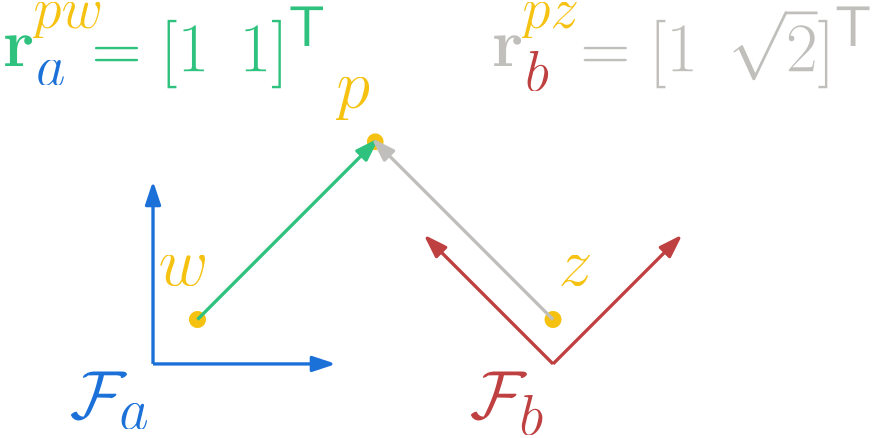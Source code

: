 <?xml version="1.0"?>
<!DOCTYPE ipe SYSTEM "ipe.dtd">
<ipe version="70218" creator="Ipe 7.2.27">
<info created="D:20230527154451" modified="D:20240327200023"/>
<ipestyle name="basic">
<symbol name="arrow/arc(spx)">
<path stroke="sym-stroke" fill="sym-stroke" pen="sym-pen">
0 0 m
-1 0.333 l
-1 -0.333 l
h
</path>
</symbol>
<symbol name="arrow/farc(spx)">
<path stroke="sym-stroke" fill="white" pen="sym-pen">
0 0 m
-1 0.333 l
-1 -0.333 l
h
</path>
</symbol>
<symbol name="arrow/ptarc(spx)">
<path stroke="sym-stroke" fill="sym-stroke" pen="sym-pen">
0 0 m
-1 0.333 l
-0.8 0 l
-1 -0.333 l
h
</path>
</symbol>
<symbol name="arrow/fptarc(spx)">
<path stroke="sym-stroke" fill="white" pen="sym-pen">
0 0 m
-1 0.333 l
-0.8 0 l
-1 -0.333 l
h
</path>
</symbol>
<symbol name="mark/circle(sx)" transformations="translations">
<path fill="sym-stroke">
0.6 0 0 0.6 0 0 e
0.4 0 0 0.4 0 0 e
</path>
</symbol>
<symbol name="mark/disk(sx)" transformations="translations">
<path fill="sym-stroke">
0.6 0 0 0.6 0 0 e
</path>
</symbol>
<symbol name="mark/fdisk(sfx)" transformations="translations">
<group>
<path fill="sym-fill">
0.5 0 0 0.5 0 0 e
</path>
<path fill="sym-stroke" fillrule="eofill">
0.6 0 0 0.6 0 0 e
0.4 0 0 0.4 0 0 e
</path>
</group>
</symbol>
<symbol name="mark/box(sx)" transformations="translations">
<path fill="sym-stroke" fillrule="eofill">
-0.6 -0.6 m
0.6 -0.6 l
0.6 0.6 l
-0.6 0.6 l
h
-0.4 -0.4 m
0.4 -0.4 l
0.4 0.4 l
-0.4 0.4 l
h
</path>
</symbol>
<symbol name="mark/square(sx)" transformations="translations">
<path fill="sym-stroke">
-0.6 -0.6 m
0.6 -0.6 l
0.6 0.6 l
-0.6 0.6 l
h
</path>
</symbol>
<symbol name="mark/fsquare(sfx)" transformations="translations">
<group>
<path fill="sym-fill">
-0.5 -0.5 m
0.5 -0.5 l
0.5 0.5 l
-0.5 0.5 l
h
</path>
<path fill="sym-stroke" fillrule="eofill">
-0.6 -0.6 m
0.6 -0.6 l
0.6 0.6 l
-0.6 0.6 l
h
-0.4 -0.4 m
0.4 -0.4 l
0.4 0.4 l
-0.4 0.4 l
h
</path>
</group>
</symbol>
<symbol name="mark/cross(sx)" transformations="translations">
<group>
<path fill="sym-stroke">
-0.43 -0.57 m
0.57 0.43 l
0.43 0.57 l
-0.57 -0.43 l
h
</path>
<path fill="sym-stroke">
-0.43 0.57 m
0.57 -0.43 l
0.43 -0.57 l
-0.57 0.43 l
h
</path>
</group>
</symbol>
<symbol name="arrow/fnormal(spx)">
<path stroke="sym-stroke" fill="white" pen="sym-pen">
0 0 m
-1 0.333 l
-1 -0.333 l
h
</path>
</symbol>
<symbol name="arrow/pointed(spx)">
<path stroke="sym-stroke" fill="sym-stroke" pen="sym-pen">
0 0 m
-1 0.333 l
-0.8 0 l
-1 -0.333 l
h
</path>
</symbol>
<symbol name="arrow/fpointed(spx)">
<path stroke="sym-stroke" fill="white" pen="sym-pen">
0 0 m
-1 0.333 l
-0.8 0 l
-1 -0.333 l
h
</path>
</symbol>
<symbol name="arrow/linear(spx)">
<path stroke="sym-stroke" pen="sym-pen">
-1 0.333 m
0 0 l
-1 -0.333 l
</path>
</symbol>
<symbol name="arrow/fdouble(spx)">
<path stroke="sym-stroke" fill="white" pen="sym-pen">
0 0 m
-1 0.333 l
-1 -0.333 l
h
-1 0 m
-2 0.333 l
-2 -0.333 l
h
</path>
</symbol>
<symbol name="arrow/double(spx)">
<path stroke="sym-stroke" fill="sym-stroke" pen="sym-pen">
0 0 m
-1 0.333 l
-1 -0.333 l
h
-1 0 m
-2 0.333 l
-2 -0.333 l
h
</path>
</symbol>
<symbol name="arrow/mid-normal(spx)">
<path stroke="sym-stroke" fill="sym-stroke" pen="sym-pen">
0.5 0 m
-0.5 0.333 l
-0.5 -0.333 l
h
</path>
</symbol>
<symbol name="arrow/mid-fnormal(spx)">
<path stroke="sym-stroke" fill="white" pen="sym-pen">
0.5 0 m
-0.5 0.333 l
-0.5 -0.333 l
h
</path>
</symbol>
<symbol name="arrow/mid-pointed(spx)">
<path stroke="sym-stroke" fill="sym-stroke" pen="sym-pen">
0.5 0 m
-0.5 0.333 l
-0.3 0 l
-0.5 -0.333 l
h
</path>
</symbol>
<symbol name="arrow/mid-fpointed(spx)">
<path stroke="sym-stroke" fill="white" pen="sym-pen">
0.5 0 m
-0.5 0.333 l
-0.3 0 l
-0.5 -0.333 l
h
</path>
</symbol>
<symbol name="arrow/mid-double(spx)">
<path stroke="sym-stroke" fill="sym-stroke" pen="sym-pen">
1 0 m
0 0.333 l
0 -0.333 l
h
0 0 m
-1 0.333 l
-1 -0.333 l
h
</path>
</symbol>
<symbol name="arrow/mid-fdouble(spx)">
<path stroke="sym-stroke" fill="white" pen="sym-pen">
1 0 m
0 0.333 l
0 -0.333 l
h
0 0 m
-1 0.333 l
-1 -0.333 l
h
</path>
</symbol>
<anglesize name="22.5 deg" value="22.5"/>
<anglesize name="30 deg" value="30"/>
<anglesize name="45 deg" value="45"/>
<anglesize name="60 deg" value="60"/>
<anglesize name="90 deg" value="90"/>
<arrowsize name="large" value="10"/>
<arrowsize name="small" value="5"/>
<arrowsize name="tiny" value="3"/>
<color name="blue" value="0 0 1"/>
<color name="brown" value="0.647 0.165 0.165"/>
<color name="darkblue" value="0 0 0.545"/>
<color name="darkcyan" value="0 0.545 0.545"/>
<color name="darkgray" value="0.663"/>
<color name="darkgreen" value="0 0.392 0"/>
<color name="darkmagenta" value="0.545 0 0.545"/>
<color name="darkorange" value="1 0.549 0"/>
<color name="darkred" value="0.545 0 0"/>
<color name="gold" value="1 0.843 0"/>
<color name="gray" value="0.745"/>
<color name="green" value="0 1 0"/>
<color name="lightblue" value="0.678 0.847 0.902"/>
<color name="lightcyan" value="0.878 1 1"/>
<color name="lightgray" value="0.827"/>
<color name="lightgreen" value="0.565 0.933 0.565"/>
<color name="lightyellow" value="1 1 0.878"/>
<color name="navy" value="0 0 0.502"/>
<color name="orange" value="1 0.647 0"/>
<color name="pink" value="1 0.753 0.796"/>
<color name="purple" value="0.627 0.125 0.941"/>
<color name="red" value="1 0 0"/>
<color name="seagreen" value="0.18 0.545 0.341"/>
<color name="turquoise" value="0.251 0.878 0.816"/>
<color name="violet" value="0.933 0.51 0.933"/>
<color name="yellow" value="1 1 0"/>
<dashstyle name="dash dot dotted" value="[4 2 1 2 1 2] 0"/>
<dashstyle name="dash dotted" value="[4 2 1 2] 0"/>
<dashstyle name="dashed" value="[4] 0"/>
<dashstyle name="dotted" value="[1 3] 0"/>
<gridsize name="10 pts (~3.5 mm)" value="10"/>
<gridsize name="14 pts (~5 mm)" value="14"/>
<gridsize name="16 pts (~6 mm)" value="16"/>
<gridsize name="20 pts (~7 mm)" value="20"/>
<gridsize name="28 pts (~10 mm)" value="28"/>
<gridsize name="32 pts (~12 mm)" value="32"/>
<gridsize name="4 pts" value="4"/>
<gridsize name="56 pts (~20 mm)" value="56"/>
<gridsize name="8 pts (~3 mm)" value="8"/>
<opacity name="10%" value="0.1"/>
<opacity name="30%" value="0.3"/>
<opacity name="50%" value="0.5"/>
<opacity name="75%" value="0.75"/>
<pen name="fat" value="1.2"/>
<pen name="heavier" value="0.8"/>
<pen name="ultrafat" value="2"/>
<symbolsize name="large" value="5"/>
<symbolsize name="small" value="2"/>
<symbolsize name="tiny" value="1.1"/>
<textsize name="Huge" value="\Huge"/>
<textsize name="LARGE" value="\LARGE"/>
<textsize name="Large" value="\Large"/>
<textsize name="footnote" value="\footnotesize"/>
<textsize name="huge" value="\huge"/>
<textsize name="large" value="\large"/>
<textsize name="script" value="\scriptsize"/>
<textsize name="small" value="\small"/>
<textsize name="tiny" value="\tiny"/>
<textstyle name="center" begin="\begin{center}" end="\end{center}"/>
<textstyle name="item" begin="\begin{itemize}\item{}" end="\end{itemize}"/>
<textstyle name="itemize" begin="\begin{itemize}" end="\end{itemize}"/>
<tiling name="falling" angle="-60" step="4" width="1"/>
<tiling name="rising" angle="30" step="4" width="1"/>
</ipestyle>
<ipestyle name="master-preamble">
<preamble>


% Package list
\usepackage[top=1.0in, bottom=1.0in, left=1.0in, right=1.0in]{geometry}
\usepackage{amsmath}
\usepackage{amssymb}
\usepackage{amsthm}
\usepackage{bm}
\usepackage{mathrsfs}
\usepackage{graphicx}
\usepackage{epsfig}
\usepackage{subcaption}
\usepackage{enumerate}
\usepackage{cite}
\usepackage{setspace}
\doublespacing
\usepackage{cancel}
\usepackage[toc,page]{appendix}
\usepackage{color}
\usepackage{wrapfig}
\usepackage{xspace}
\usepackage{paralist}
\usepackage[colorlinks, citecolor=black, linkcolor=black, linktocpage=true, hidelinks]{hyperref}
\usepackage{cleveref}
% TH: Format cref and Cref commands
\crefformat{equation}{(#2#1#3)}
\Crefformat{equation}{Equation~(#2#1#3)}
\usepackage{bookmark}
\usepackage[printonlyused]{acronym}
\usepackage{titlesec}
\usepackage{parskip}
\usepackage{times}
\usepackage{array}
\usepackage{stfloats}
\usepackage{framed}
\usepackage{multirow}
\usepackage{accents}
\usepackage{siunitx}
\usepackage{float}
\usepackage{nomencl}
\usepackage{mathtools}
\usepackage{listings}
\usepackage{algorithm}
\usepackage{algpseudocode}
\usepackage{hyperref}
\hypersetup{
	colorlinks=true,
	linkcolor=blue,
}
\usepackage{underscore}

% Custom commands
\newcommand{\ignore}[1]{}
\newcommand{\etal}[0]{{\em et~al.\@}\xspace}
\newcommand{\eg}[0]{{e.g.\@}\xspace}
\newcommand{\ie}[0]{{i.e.\@}\xspace}
\newcommand{\colour}[2]{\color{#1}{#2}\color{black}\xspace} % : red, green, blue, cyan, magenta, yellow, black, gray, white, darkgray, lightgray, brown, lime, olive, orange, pink, purple, teal, violet.
\newcommand{\thline}{\begin{center} \rule{\linewidth}{0.5mm} \\ \end{center}}
\newcommand{\wrt}{w.r.t.\xspace}

%% Operators
\newcommand{\norm}[1]{\left\Vert#1\right\Vert} % Norm
\newcommand{\abs}[1]{\left\vert#1\right\vert} % Absolute value
\newcommand{\pd}[2]{{\frac{\partial #1}{\partial #2}}} % Partial derivative
\newcommand{\mc}[1]{\mathcal{#1}}  

%% Matrix shortcuts
%\newcommand{\bbm}{\begin{bmatrix}}
%\newcommand{\ebm}{\end{bmatrix}}
\newcommand{\bma}[1]{\left[\begin{array}{#1}}
	\newcommand{\ema}{\end{array}\right]}

% Basic bold for letters and symbols
\DeclareMathAlphabet{\mbf}{OT1}{ptm}{b}{n}
\newcommand{\mbs}[1]{{\boldsymbol{#1}}}
\newcommand{\mbm}[1]{ \textbf{\textit{#1}} } % {\bm #1}
\newcommand{\mbc}[1]{ \boldsymbol{\mathcal{#1}} } 

% helper bold symbols
\newcommand{\mbsdot}[1]{{\dot{\boldsymbol{#1}}}}
\newcommand{\mbsbar}[1]{{\bar{\boldsymbol{#1}}}}
\newcommand{\mbshat}[1]{{\hat{\boldsymbol{#1}}}}
\newcommand{\mbsvec}[1]{{\underrightarrow{\boldsymbol{#1}}}}
\newcommand{\mbsdel}[1]{{\delta {\boldsymbol{#1}}}}
\newcommand{\mbstilde}[1]{{\tilde{\boldsymbol{#1}}}}
\newcommand{\mbfdot}[1]{{\dot{\mbf{#1}}}}
\newcommand{\mbfbar}[1]{{\bar{\mbf{#1}}}}
\newcommand{\mbfhat}[1]{{\hat{\mbf{#1}}}}
\newcommand{\mbfvec}[1]{{\underrightarrow{\mbf{#1}}}}
\newcommand{\mbfdel}[1]{{\delta{\mbf{#1}}}}
\newcommand{\mbftilde}[1]{{\tilde{\mbf{#1}}}}

% A reference frame definition
\newcommand{\rframe}[1]{{\ensuremath \underrightarrow{\mathcal{F}}_{#1}}}
\newcommand{\vectrix}[1]{\ensuremath \underrightarrow{\boldsymbol{\mathcal{F}}}_{#1}}
\newcommand{\nvectrix}{{\ensuremath \underrightarrow{\boldsymbol{\mathcal{O}}}}}
%\def\dota{{\raisebox{-2pt}{\LARGE $\cdot$}}}
%\def\dotb{{\raisebox{-0.6ex}{ \kern0.2ex\raisebox{0.8ex}{\tiny $\circ$}}}}
%\def\ddota{{\raisebox{-0.6ex}{ \raise0.2ex\hbox{ \LARGE $\cdot\hspace*{-0.2ex}\cdot$}}}}
%\def\ddotb{{\raisebox{-0.6ex}{ \kern0.2ex\raisebox{0.8ex}{\tiny $\circ\circ$}}}}
\def\fdota{{\raisebox{-2pt}{\LARGE $\cdot$}}}
% \def\fdotb{{\raisebox{-0.6ex}{ \kern0.2ex\raisebox{0.8ex}{\tiny $\circ$}}}}
\def\fdotb{{\raisebox{-0.6ex}{ \kern0.2ex\raisebox{0.8ex}{\tiny $\hspace*{-1ex}\circ$}}}}
% \def\fddota{{\raisebox{-0.6ex}{ \raise0.2ex\hbox{ \LARGE $\cdot\hspace*{-0.2ex}\cdot$}}}}
\def\fddota{{\raisebox{-2pt}{\LARGE $\cdot\hspace*{-0.2ex}\cdot$}}}
% \def\fddotb{{\raisebox{-0.6ex}{ \kern0.2ex\raisebox{0.8ex}{\tiny $\circ\circ$}}}}
\def\fddotb{{\raisebox{-0.6ex}{ \kern0.2ex\raisebox{0.8ex}{\tiny $\hspace*{-1ex}\circ\circ$}}}}
% \newcommand{\fdot}[1]{{\fdota{#1}}}
% \newcommand{\dota}[1]{ {#1}^{ \mbox{ \LARGE $\cdot$} } }
% \newcommand{\fdot}[1]{{^{\fdota{\mbox{\footnotesize${#1}$}}}}}
\newcommand{\fdot}[1]{{^{\fdota{\mbox{\scriptsize${#1}$}}}}}
% \newcommand{\fddot}[1]{{^{\fddota{\mbox{\footnotesize${#1}$}}}}}
\newcommand{\fddot}[1]{{^{\fddota{\mbox{\scriptsize${#1}$}}}}}
\newcommand{\pspace}{\mathbb{P}} 
\newcommand{\vecnorm}[1]{||{\underrightarrow{{#1}}}||_2}


\newcommand{\p}{\partial}
\newcommand{\f}{\frac}
\newcommand{\smallf}[2]{\mbox{$\textstyle{\frac{#1}{#2}}$}}
% \newcommand{\innerp}[3]{\left\langle #1,#2 \right\rangle_{#3}}
\newcommand{\innerp}[2]{\left\langle #1 , #2 \right\rangle}
% \newcommand{\norm}[2]{\left| #1 \right|_{#2}}
\newcommand{\ura}[1]{{\underrightarrow{{#1}}}}
\newcommand{\dt}{\mathrm{d}t} 
\newcommand{\dee}{\textrm{d}}
\newcommand{\mcL}[1]{\mathcal{L}\left\{#1\right\}}
% \newcommand{\ubar}[1]{\stackunder[1.2pt]{$#1$}{\rule{.8ex}{.075ex}}}
\newcommand{\ubar}[1]{\underaccent{\bar}{#1}}


\newcommand{\trans}{{\ensuremath{\mathsf{T}}}} % transpose
\newcommand{\herm}{{\ensuremath{\mathsf{H}}}} % 
% \newcommand{\utimes}{{\ensuremath{\mathsf{v}}}} % 
\newcommand{\utimes}{ {\raisebox{-0.6ex}{ \kern-1.0ex\raisebox{0.6ex}{ \small $\mathsf{v}$}}} } % 
\newcommand{\fouriert}[1]{ \texttt{F} \left\{ {#1} \right\} } % ourier transform
\newcommand{\invfouriert}[1]{ \texttt{F}^{-1} \left\{ {#1} \right\} } % inverse % Fourier transform
\newcommand{\laplacet}[1]{ \texttt{L} \left\{ {#1} \right\} } % 
\newcommand{\invlaplacet}[1]{ \texttt{L}^{-1} \left\{ {#1} \right\} } % 
\newcommand{\trace}{ {\ensuremath{\mathrm{tr}}} } % \trace
\newcommand{\rk}{{\ensuremath{\mathrm{rk}}}} % rank
\newcommand{\cone}{{\ensuremath{\mathrm{cone}}}}
% \newcommand{\exp}[1]{  \ensuremath{\mathrm{exp}} \left( {#1} \right) }
% \newcommand{\span}{ {\ensuremath{\mathrm{span}}} }

\newcommand{\onehalf}{\mbox{$\textstyle{\frac{1}{2}}$}}
\newcommand{\onequarter}{\mbox{$\textstyle{\frac{1}{4}}$}}
\newcommand{\invtwopi}{\mbox{$\textstyle{\frac{1}{2 \pi}}$}} 
\newcommand{\beq}{\begin{equation}}
\newcommand{\eeq}{\end{equation}}
\newcommand{\bdis}{\begin{displaymath}}
\newcommand{\edis}{\end{displaymath}}
\newcommand{\beqarray}{\begin{eqnarray}}
\newcommand{\eeqarray}{\end{eqnarray}}
\newcommand{\beqarraynn}{\begin{eqnarray*}}
	\newcommand{\eeqarraynn}{\end{eqnarray*}}

\renewcommand{\theenumii}{\arabic{enumii}}
\renewcommand{\labelenumii}{\theenumi.\theenumii.}
\makeatletter
\renewcommand{\p@enumii}{\theenumi.}
\makeatother
%\renewcommand{\labelenumi}{\arabic{enumi}.}
%\renewcommand{\labelenumii}{\labelenumi\arabic{enumii}}
%\renewcommand{\labelenumiii}{\labelenumii.\arabic{enumiii}}

\newenvironment{packed_enum}{
	\begin{enumerate}
		\setlength{\itemsep}{1pt}
		\setlength{\parskip}{0pt}
		\setlength{\parsep}{0pt}
	}{\end{enumerate}}

\newenvironment{packed_itemize}{
	\begin{itemize}
		\setlength{\itemsep}{1pt}
		\setlength{\parskip}{0pt}
		\setlength{\parsep}{0pt}
	}{\end{itemize}}

\usepackage{fancyhdr, lastpage}
\pagestyle{fancy}
\lhead{}
% \chead{\small Page \thepage\ of \pageref{LastPage}} 
\rhead{} 
\chead{} 
\cfoot{}
\rfoot{\small Page \thepage\ of \pageref{LastPage}}
\renewcommand{\headrulewidth}{0.0pt} 
\renewcommand{\footrulewidth}{0.75pt}

% Custom Environments such as Theorems, Lemmas, etc.
\theoremstyle{definition} % This causes the text to be normal text, rather then italic
\newtheorem{theorem}{Theorem}[section] % [section] % [chapter]
\newtheorem{lemma}{Lemma}[section] % [section]
\newtheorem{proposition}{Proposition}[section] % [section]
\newtheorem{corollary}{Corollary}[section] % [section]
\newtheorem{example}{Example}[section] % [section]
\newtheorem{definition}{Definition}[section] % [section]
\newtheorem{remark}{Remark}[section] % [section]
\newtheorem{property}{Property}[section] % [section]
\newtheorem{falgorithm}{Algorithm}[section] % [section]

% To have \subsubsubsection be numbered, and appear in TOC.
\setcounter{secnumdepth}{5}
\setcounter{tocdepth}{5}


%%%%%%%%%%%%%%%%%%%%%%%%%%%%%%%%%%%%%%%%%%%%%%%%%%%%%%%
% TH ADDITIONS

\DeclareMathOperator{\dcmToRotn}{dcm2rotnVec}
\newcommand{\Expect}{\mathrm{E}}
\newcommand{\Var}{\mathrm{Var}}
\newcommand{\Cov}{\mathrm{Cov}}

\DeclareMathOperator*{\argmax}{arg\,max}
\DeclareMathOperator*{\argmin}{arg\,min}

%%%%%%%%%%%%%%%%%%%%%%%%%%%%%%%%%%%%%%%%%%%%%%%%%%%%%%%

% Computer code
\newcommand{\code}[1]{\texttt{#1}}	

% Environment for printing lines of code
\definecolor{codegreen}{rgb}{0,0.6,0}
\definecolor{codegray}{rgb}{0.5,0.5,0.5}
\definecolor{codepurple}{rgb}{0.58,0,0.82}
\definecolor{backcolour}{rgb}{0.95,0.95,0.92}

% TODO: Make this accep and optional width argument.
% See:https://tex.stackexchange.com/questions/83614/set-horizontal-width-on-custom-listings-environment

\lstdefinestyle{mystyle}{
	backgroundcolor=\color{backcolour},   
	commentstyle=\color{codegreen},
	keywordstyle=\color{magenta},
	numberstyle=\tiny\color{codegray},
	stringstyle=\color{codepurple},
	basicstyle=\footnotesize,
	breakatwhitespace=false,         
	breaklines=true,                 
	captionpos=b,                    
	keepspaces=true,                 
	numbers=left,                    
	numbersep=5pt,                  
	showspaces=false,                
	showstringspaces=false,
	showtabs=false,                  
	tabsize=2
}

\lstset{style=mystyle}

</preamble>
</ipestyle>
<page>
<layer name="frame_a"/>
<layer name="frame_b"/>
<layer name="transform"/>
<view layers="frame_a frame_b" active="frame_b"/>
<path layer="frame_a" matrix="1 0 0 1 48 -16" stroke="0.11 0.443 0.847" pen="fat" arrow="normal/normal">
128 576 m
192 576 l
</path>
<path matrix="1 0 0 1 48 -16" stroke="0.11 0.443 0.847" pen="fat" arrow="normal/normal">
128 576 m
128 640 l
</path>
<text matrix="1 0 0 1 33.999 -19.652" transformations="translations" pos="112 560" stroke="0.11 0.443 0.847" type="label" width="28.934" height="16.936" depth="3.72" valign="baseline" size="Huge" style="math">\mathcal{F}_{a}</text>
<use matrix="1 0 0 1 0 64" name="mark/disk(sx)" pos="192 512" size="large" stroke="0.961 0.761 0.067"/>
<use matrix="1 0 0 1 0 64" name="mark/disk(sx)" pos="192 512" size="large" stroke="0.961 0.761 0.067"/>
<text matrix="1 0 0 1 129.999 92.348" transformations="translations" pos="112 560" stroke="0.961 0.761 0.067" type="label" width="12.181" height="10.672" depth="4.82" valign="baseline" size="Huge" style="math">p</text>
<use matrix="1 0 0 1 64 128" name="mark/disk(sx)" pos="192 512" size="large" stroke="0.961 0.761 0.067"/>
<path matrix="0.5 0 0 1 96 64" stroke="0.18 0.761 0.494" pen="fat" arrow="normal/normal">
192 512 m
320 576 l
</path>
<path layer="frame_b" matrix="0.707107 0.707107 -0.707107 0.707107 636.784 62.1968" stroke="0.749 0.251 0.251" pen="fat" arrow="normal/normal">
128 576 m
192 576 l
</path>
<path matrix="0.707107 0.707107 -0.707107 0.707107 636.784 62.1968" stroke="0.749 0.251 0.251" pen="fat" arrow="normal/normal">
128 576 m
128 640 l
</path>
<text matrix="1 0 0 1 177.999 -19.652" transformations="translations" pos="112 560" stroke="0.749 0.251 0.251" type="label" width="26.916" height="16.939" depth="5.81" valign="baseline" size="Huge" style="math">\mathcal{F}_{b}</text>
<use matrix="1 0 0 1 128 64" name="mark/disk(sx)" pos="192 512" size="large" stroke="0.961 0.761 0.067"/>
<use matrix="1 0 0 1 128 64" name="mark/disk(sx)" pos="192 512" size="large" stroke="0.961 0.761 0.067"/>
<path stroke="0.753 0.749 0.737" pen="fat" arrow="normal/normal">
320 576 m
256 640 l
</path>
<text layer="transform" matrix="1 0 0 1 233.913 -54.8695" transformations="translations" pos="112 560" stroke="brown" type="label" width="191.452" height="58.197" depth="45.91" valign="baseline" size="Huge" style="math">\mbf{T}^{zw}_{ab}
=
\begin{bmatrix}
\mbf{C}_{ab} &amp; \mbf{r}^{zw}_{a} \\
\mbf{0} &amp; 1
\end{bmatrix}</text>
<path matrix="1 0 0 1 -16 -16" stroke="brown" pen="fat" arrow="normal/normal">
192 544 m
256 528
304 544 c
</path>
<text layer="frame_a" matrix="1 0 0 1 65.999 28.348" transformations="translations" pos="112 560" stroke="0.961 0.761 0.067" type="label" width="18.016" height="10.672" depth="0" valign="baseline" size="Huge" style="math">w</text>
<text layer="frame_b" matrix="1 0 0 1 209.999 28.348" transformations="translations" pos="112 560" stroke="0.961 0.761 0.067" type="label" width="12.379" height="10.672" depth="0" valign="baseline" size="Huge" style="math">z</text>
<text layer="frame_a" matrix="1 0 0 1 9.913 107.13" transformations="translations" pos="112 560" stroke="0.18 0.761 0.494" type="label" width="23.367" height="11.014" depth="6.13" valign="baseline" size="Huge" style="math">\mathbf{r}^{\;\;}_{\;}</text>
<text matrix="1 0 0 1 20.913 112.13" transformations="translations" pos="112 560" stroke="0.961 0.761 0.067" type="label" width="25.671" height="17.891" depth="0" valign="baseline" size="Huge" style="math">{}^{pw}</text>
<text matrix="1 0 0 1 21.913 104.169" transformations="translations" pos="112 560" stroke="0.11 0.443 0.847" type="label" width="11.119" height="5.176" depth="3.72" valign="baseline" size="Huge" style="math">{}_{a}</text>
<text matrix="1 0 0 1 41.913 105.38" transformations="translations" pos="112 560" stroke="0.18 0.761 0.494" type="label" width="84.59" height="23.34" depth="6.18" valign="baseline" size="Huge" style="math">=[1 \,\; 1]^{\mathsf{T}}</text>
<text layer="frame_b" matrix="1 0 0 1 185.913 107.13" transformations="translations" pos="112 560" stroke="0.753 0.749 0.737" type="label" width="23.367" height="11.014" depth="6.13" valign="baseline" size="Huge" style="math">\mathbf{r}^{\;\;}_{\;}</text>
<text matrix="1 0 0 1 196.913 112.13" transformations="translations" pos="112 560" stroke="0.961 0.761 0.067" type="label" width="20.972" height="17.891" depth="0" valign="baseline" size="Huge" style="math">{}^{pz}</text>
<text matrix="1 0 0 1 197.913 104.169" transformations="translations" pos="112 560" stroke="0.749 0.251 0.251" type="label" width="9.1" height="8.539" depth="5.81" valign="baseline" size="Huge" style="math">{}_{b}</text>
<text matrix="1 0 0 1 217.913 105.38" transformations="translations" pos="112 560" stroke="0.753 0.749 0.737" type="label" width="105.246" height="23.34" depth="6.18" valign="baseline" size="Huge" style="math">=[1 \,\; \sqrt{2}]^{\mathsf{T}}</text>
</page>
</ipe>
